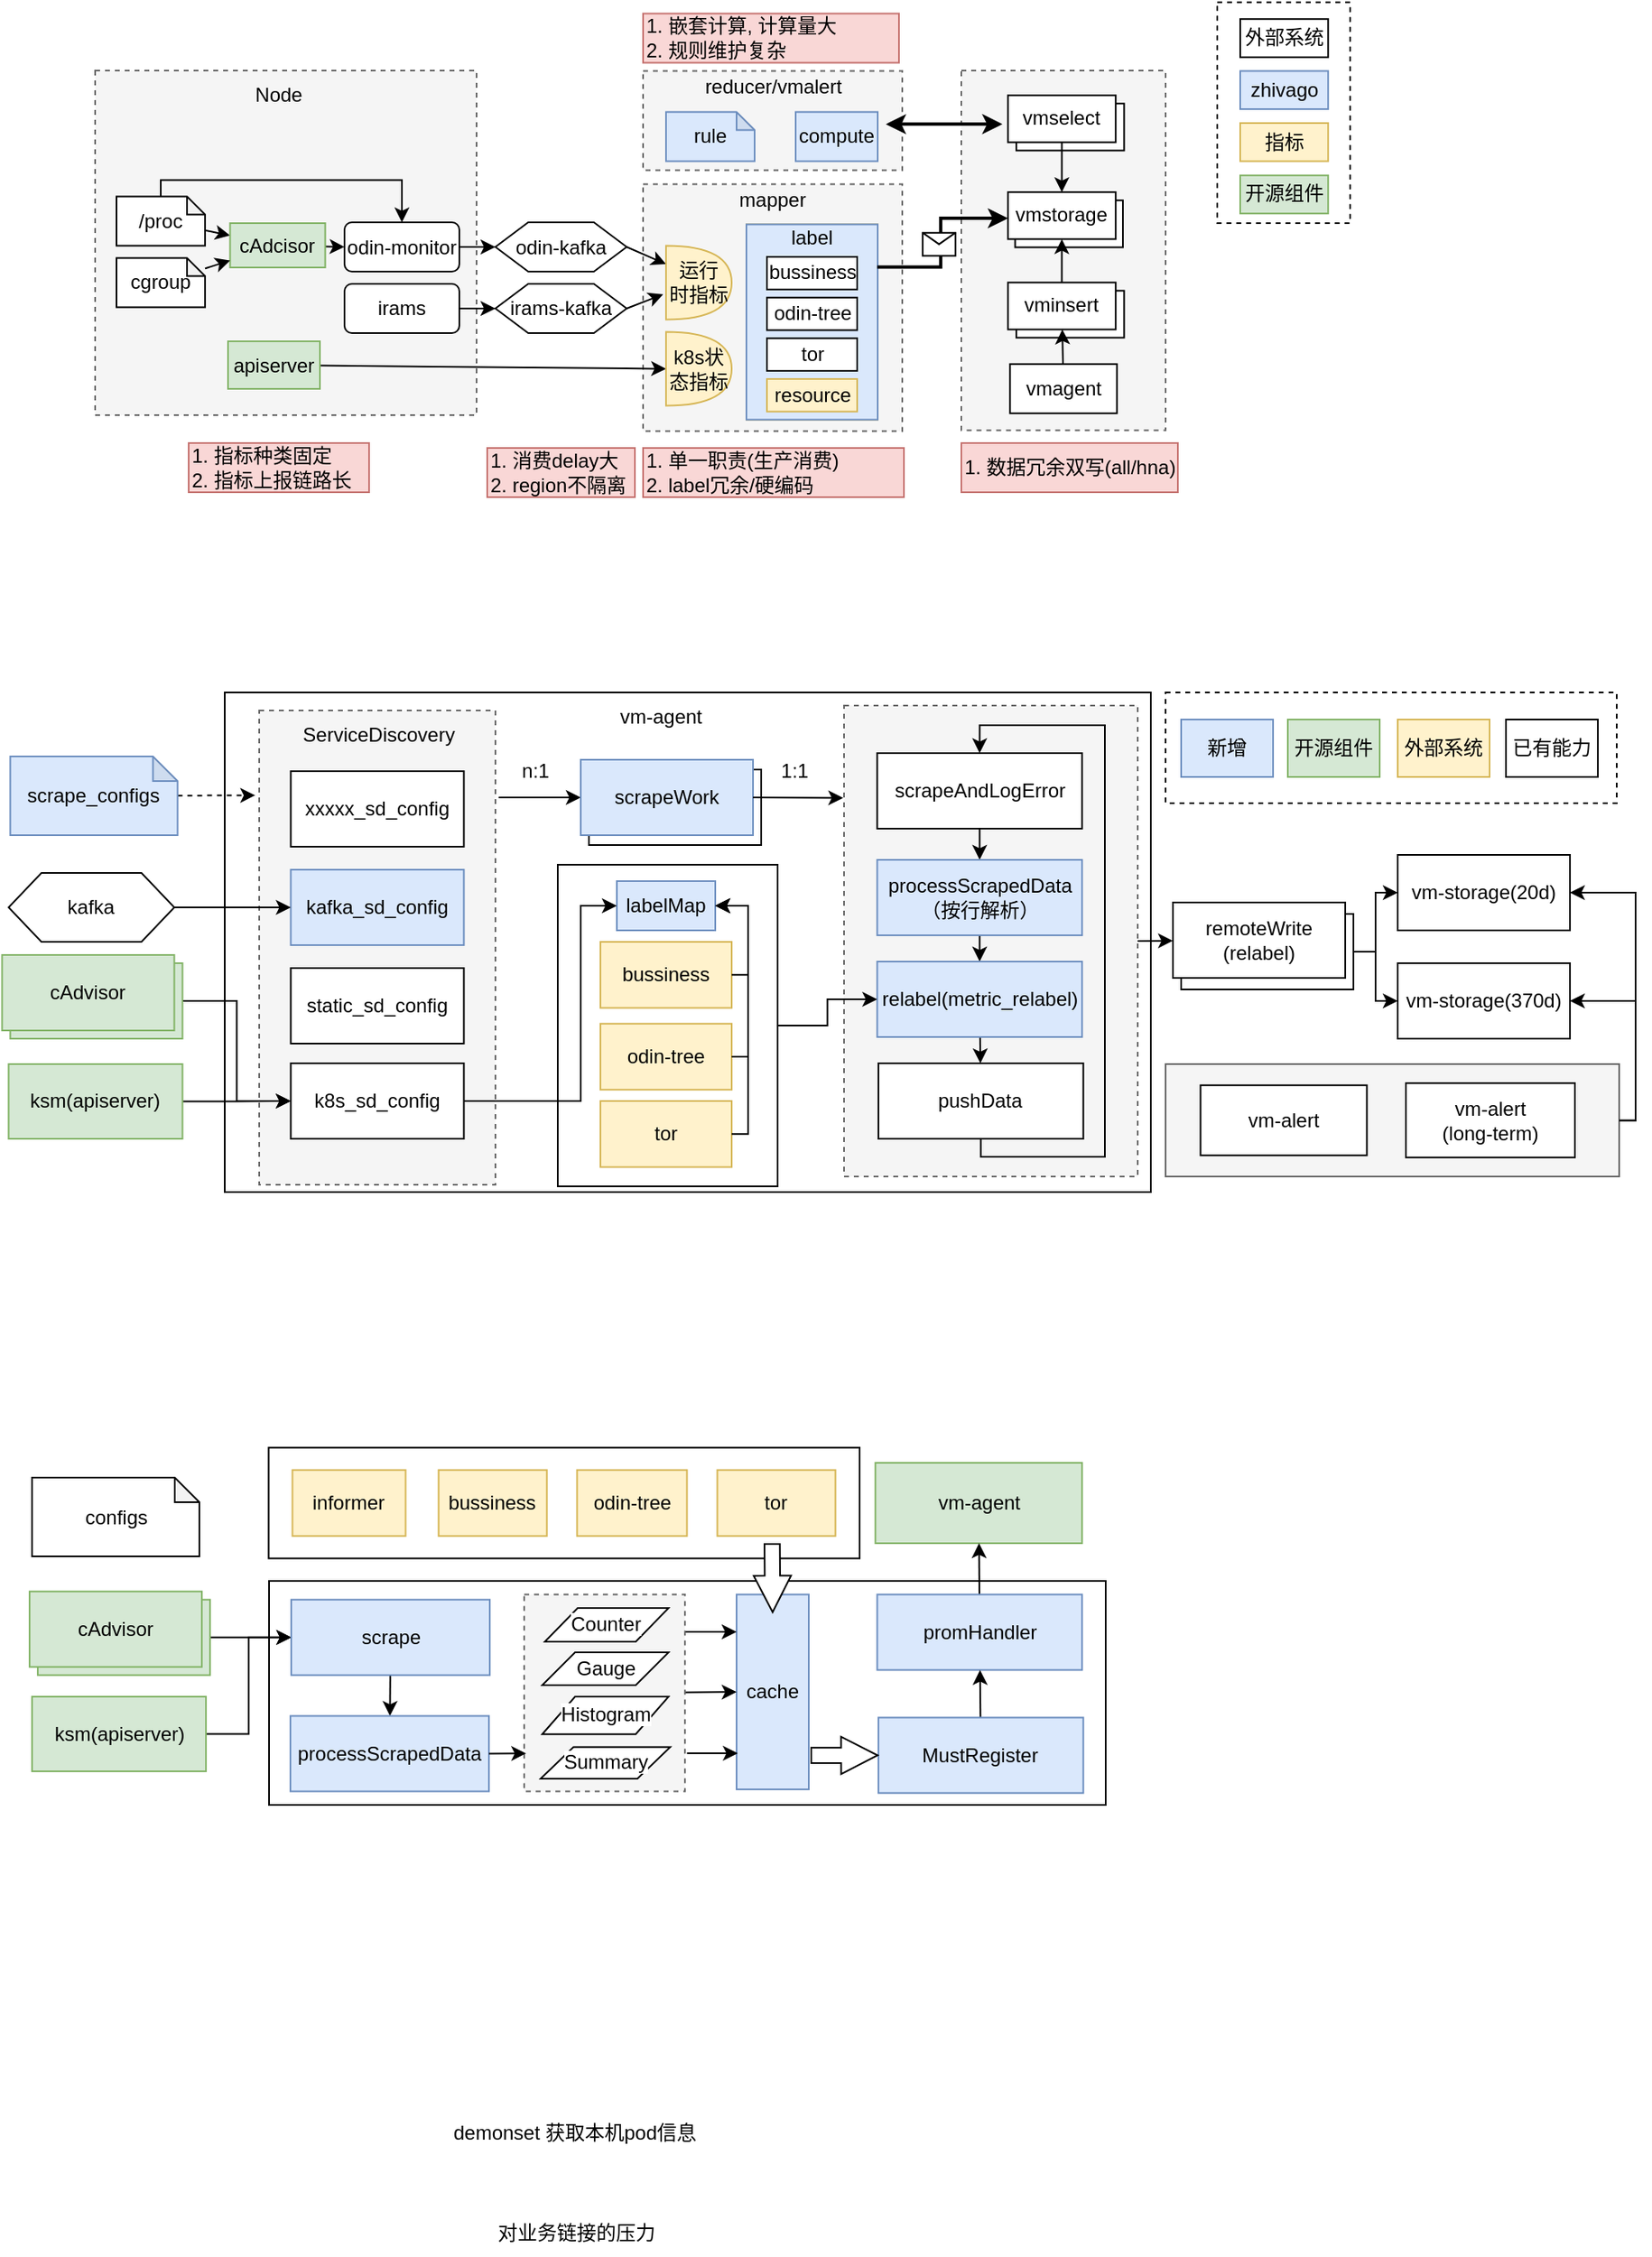 <mxfile version="22.1.15" type="github">
  <diagram name="第 1 页" id="jjV6L2uMsxcf110h-NHD">
    <mxGraphModel dx="1766" dy="644" grid="0" gridSize="10" guides="1" tooltips="1" connect="1" arrows="1" fold="1" page="0" pageScale="1" pageWidth="827" pageHeight="1169" math="0" shadow="0">
      <root>
        <mxCell id="0" />
        <mxCell id="1" parent="0" />
        <mxCell id="UdegoCsH7mk-J5_5EE4P-57" value="" style="rounded=0;whiteSpace=wrap;html=1;" vertex="1" parent="1">
          <mxGeometry x="140" y="1100.5" width="510" height="136.5" as="geometry" />
        </mxCell>
        <mxCell id="UdegoCsH7mk-J5_5EE4P-48" value="" style="rounded=0;whiteSpace=wrap;html=1;" vertex="1" parent="1">
          <mxGeometry x="139.75" y="1019.25" width="360.25" height="67.5" as="geometry" />
        </mxCell>
        <mxCell id="UdegoCsH7mk-J5_5EE4P-1" value="" style="rounded=0;whiteSpace=wrap;html=1;" vertex="1" parent="1">
          <mxGeometry x="113" y="559" width="564.5" height="304.5" as="geometry" />
        </mxCell>
        <mxCell id="OwkdVornk61Pdd3UHWY2-95" value="" style="rounded=0;whiteSpace=wrap;html=1;fillColor=#f5f5f5;fontColor=#333333;strokeColor=#666666;" parent="1" vertex="1">
          <mxGeometry x="686.5" y="785.5" width="276.5" height="68.5" as="geometry" />
        </mxCell>
        <mxCell id="OwkdVornk61Pdd3UHWY2-90" value="" style="rounded=0;whiteSpace=wrap;html=1;dashed=1;" parent="1" vertex="1">
          <mxGeometry x="686.5" y="559" width="275" height="67.5" as="geometry" />
        </mxCell>
        <mxCell id="OwkdVornk61Pdd3UHWY2-71" value="" style="rounded=0;whiteSpace=wrap;html=1;" parent="1" vertex="1">
          <mxGeometry x="316" y="664" width="134" height="196" as="geometry" />
        </mxCell>
        <mxCell id="OwkdVornk61Pdd3UHWY2-57" value="" style="rounded=0;orthogonalLoop=1;jettySize=auto;html=1;" parent="1" target="OwkdVornk61Pdd3UHWY2-19" edge="1">
          <mxGeometry relative="1" as="geometry">
            <mxPoint x="280" y="623" as="sourcePoint" />
          </mxGeometry>
        </mxCell>
        <mxCell id="OwkdVornk61Pdd3UHWY2-51" value="" style="rounded=0;whiteSpace=wrap;html=1;fillColor=#f5f5f5;fontColor=#333333;strokeColor=#666666;dashed=1;" parent="1" vertex="1">
          <mxGeometry x="134" y="570" width="144" height="289" as="geometry" />
        </mxCell>
        <mxCell id="OwkdVornk61Pdd3UHWY2-32" value="" style="rounded=0;whiteSpace=wrap;html=1;fillColor=#f5f5f5;fontColor=#333333;strokeColor=#666666;dashed=1;" parent="1" vertex="1">
          <mxGeometry x="490.5" y="567" width="179" height="287" as="geometry" />
        </mxCell>
        <mxCell id="OwkdVornk61Pdd3UHWY2-3" value="" style="rounded=0;whiteSpace=wrap;html=1;dashed=1;" parent="1" vertex="1">
          <mxGeometry x="718" y="138.37" width="81" height="134.63" as="geometry" />
        </mxCell>
        <mxCell id="vkkQOnORTPZ0EyA8R30g-135" value="" style="rounded=0;whiteSpace=wrap;html=1;fillColor=#f5f5f5;fontColor=#333333;strokeColor=#666666;dashed=1;" parent="1" vertex="1">
          <mxGeometry x="562" y="180" width="124.5" height="219.25" as="geometry" />
        </mxCell>
        <mxCell id="vkkQOnORTPZ0EyA8R30g-40" value="" style="rounded=0;whiteSpace=wrap;html=1;fillColor=#f5f5f5;fontColor=#333333;strokeColor=#666666;dashed=1;" parent="1" vertex="1">
          <mxGeometry x="368" y="249.25" width="158" height="150.5" as="geometry" />
        </mxCell>
        <mxCell id="vkkQOnORTPZ0EyA8R30g-6" value="" style="rounded=0;whiteSpace=wrap;html=1;fillColor=#f5f5f5;fontColor=#333333;strokeColor=#666666;dashed=1;" parent="1" vertex="1">
          <mxGeometry x="34" y="180" width="232.5" height="210" as="geometry" />
        </mxCell>
        <mxCell id="vkkQOnORTPZ0EyA8R30g-26" value="" style="rounded=0;orthogonalLoop=1;jettySize=auto;html=1;" parent="1" source="vkkQOnORTPZ0EyA8R30g-10" target="vkkQOnORTPZ0EyA8R30g-18" edge="1">
          <mxGeometry relative="1" as="geometry" />
        </mxCell>
        <mxCell id="vkkQOnORTPZ0EyA8R30g-10" value="/proc" style="shape=note;whiteSpace=wrap;html=1;backgroundOutline=1;darkOpacity=0.05;size=11;" parent="1" vertex="1">
          <mxGeometry x="47" y="256.75" width="54" height="30" as="geometry" />
        </mxCell>
        <mxCell id="vkkQOnORTPZ0EyA8R30g-11" value="mapper" style="text;html=1;strokeColor=none;fillColor=none;align=center;verticalAlign=middle;whiteSpace=wrap;rounded=0;" parent="1" vertex="1">
          <mxGeometry x="417" y="243.75" width="60" height="30" as="geometry" />
        </mxCell>
        <mxCell id="vkkQOnORTPZ0EyA8R30g-29" value="" style="rounded=0;orthogonalLoop=1;jettySize=auto;html=1;" parent="1" source="vkkQOnORTPZ0EyA8R30g-12" target="vkkQOnORTPZ0EyA8R30g-27" edge="1">
          <mxGeometry relative="1" as="geometry" />
        </mxCell>
        <mxCell id="vkkQOnORTPZ0EyA8R30g-12" value="odin-monitor" style="rounded=1;whiteSpace=wrap;html=1;" parent="1" vertex="1">
          <mxGeometry x="186" y="272.5" width="70" height="30" as="geometry" />
        </mxCell>
        <mxCell id="vkkQOnORTPZ0EyA8R30g-30" value="" style="rounded=0;orthogonalLoop=1;jettySize=auto;html=1;" parent="1" source="vkkQOnORTPZ0EyA8R30g-13" target="vkkQOnORTPZ0EyA8R30g-28" edge="1">
          <mxGeometry relative="1" as="geometry" />
        </mxCell>
        <mxCell id="vkkQOnORTPZ0EyA8R30g-13" value="irams" style="rounded=1;whiteSpace=wrap;html=1;" parent="1" vertex="1">
          <mxGeometry x="186" y="310" width="70" height="30" as="geometry" />
        </mxCell>
        <mxCell id="vkkQOnORTPZ0EyA8R30g-166" value="" style="rounded=0;orthogonalLoop=1;jettySize=auto;html=1;entryX=0;entryY=0.5;entryDx=0;entryDy=0;" parent="1" source="vkkQOnORTPZ0EyA8R30g-18" target="vkkQOnORTPZ0EyA8R30g-12" edge="1">
          <mxGeometry relative="1" as="geometry" />
        </mxCell>
        <mxCell id="vkkQOnORTPZ0EyA8R30g-18" value="cAdcisor" style="rounded=0;whiteSpace=wrap;html=1;fillColor=#d5e8d4;strokeColor=#82b366;" parent="1" vertex="1">
          <mxGeometry x="116.25" y="273" width="58" height="27" as="geometry" />
        </mxCell>
        <mxCell id="vkkQOnORTPZ0EyA8R30g-25" value="" style="rounded=0;orthogonalLoop=1;jettySize=auto;html=1;" parent="1" source="vkkQOnORTPZ0EyA8R30g-20" target="vkkQOnORTPZ0EyA8R30g-18" edge="1">
          <mxGeometry relative="1" as="geometry" />
        </mxCell>
        <mxCell id="vkkQOnORTPZ0EyA8R30g-20" value="cgroup" style="shape=note;whiteSpace=wrap;html=1;backgroundOutline=1;darkOpacity=0.05;size=11;" parent="1" vertex="1">
          <mxGeometry x="47" y="294.25" width="54" height="30" as="geometry" />
        </mxCell>
        <mxCell id="vkkQOnORTPZ0EyA8R30g-55" value="" style="rounded=0;orthogonalLoop=1;jettySize=auto;html=1;entryX=0;entryY=0.25;entryDx=0;entryDy=0;entryPerimeter=0;exitX=1;exitY=0.5;exitDx=0;exitDy=0;" parent="1" source="vkkQOnORTPZ0EyA8R30g-27" target="vkkQOnORTPZ0EyA8R30g-43" edge="1">
          <mxGeometry relative="1" as="geometry">
            <mxPoint x="342" y="287.5" as="sourcePoint" />
          </mxGeometry>
        </mxCell>
        <mxCell id="vkkQOnORTPZ0EyA8R30g-27" value="odin-kafka" style="shape=hexagon;perimeter=hexagonPerimeter2;whiteSpace=wrap;html=1;fixedSize=1;" parent="1" vertex="1">
          <mxGeometry x="278" y="272.5" width="80" height="30" as="geometry" />
        </mxCell>
        <mxCell id="vkkQOnORTPZ0EyA8R30g-56" value="" style="rounded=0;orthogonalLoop=1;jettySize=auto;html=1;entryX=-0.044;entryY=0.658;entryDx=0;entryDy=0;entryPerimeter=0;exitX=1;exitY=0.5;exitDx=0;exitDy=0;" parent="1" source="vkkQOnORTPZ0EyA8R30g-28" target="vkkQOnORTPZ0EyA8R30g-43" edge="1">
          <mxGeometry relative="1" as="geometry">
            <mxPoint x="342" y="325.0" as="sourcePoint" />
          </mxGeometry>
        </mxCell>
        <mxCell id="vkkQOnORTPZ0EyA8R30g-28" value="irams-kafka" style="shape=hexagon;perimeter=hexagonPerimeter2;whiteSpace=wrap;html=1;fixedSize=1;" parent="1" vertex="1">
          <mxGeometry x="278" y="310" width="80" height="30" as="geometry" />
        </mxCell>
        <mxCell id="vkkQOnORTPZ0EyA8R30g-34" value="&lt;div style=&quot;&quot;&gt;&lt;span style=&quot;background-color: initial;&quot;&gt;1. 消费delay大&lt;/span&gt;&lt;/div&gt;&lt;div style=&quot;&quot;&gt;&lt;span style=&quot;background-color: initial;&quot;&gt;2. region不隔离&lt;/span&gt;&lt;/div&gt;" style="text;html=1;strokeColor=#b85450;fillColor=#f8cecc;align=left;verticalAlign=middle;whiteSpace=wrap;rounded=0;opacity=80;" parent="1" vertex="1">
          <mxGeometry x="273" y="410" width="90" height="30" as="geometry" />
        </mxCell>
        <mxCell id="vkkQOnORTPZ0EyA8R30g-41" value="1. 单一职责(生产消费)&lt;br&gt;2. label冗余/硬编码" style="text;html=1;strokeColor=#b85450;fillColor=#f8cecc;align=left;verticalAlign=middle;whiteSpace=wrap;rounded=0;opacity=80;" parent="1" vertex="1">
          <mxGeometry x="368" y="410" width="159" height="30" as="geometry" />
        </mxCell>
        <mxCell id="vkkQOnORTPZ0EyA8R30g-46" value="" style="rounded=0;orthogonalLoop=1;jettySize=auto;html=1;entryX=0;entryY=0.5;entryDx=0;entryDy=0;entryPerimeter=0;" parent="1" source="vkkQOnORTPZ0EyA8R30g-42" target="vkkQOnORTPZ0EyA8R30g-44" edge="1">
          <mxGeometry relative="1" as="geometry" />
        </mxCell>
        <mxCell id="vkkQOnORTPZ0EyA8R30g-42" value="apiserver" style="rounded=0;whiteSpace=wrap;html=1;fillColor=#d5e8d4;strokeColor=#82b366;" parent="1" vertex="1">
          <mxGeometry x="115" y="345" width="56" height="29" as="geometry" />
        </mxCell>
        <mxCell id="vkkQOnORTPZ0EyA8R30g-43" value="运行&lt;br&gt;时指标" style="shape=or;whiteSpace=wrap;html=1;fillColor=#fff2cc;strokeColor=#d6b656;" parent="1" vertex="1">
          <mxGeometry x="382" y="286.75" width="40" height="45" as="geometry" />
        </mxCell>
        <mxCell id="vkkQOnORTPZ0EyA8R30g-44" value="k8s状态指标" style="shape=or;whiteSpace=wrap;html=1;fillColor=#fff2cc;strokeColor=#d6b656;" parent="1" vertex="1">
          <mxGeometry x="382" y="339.25" width="40" height="45" as="geometry" />
        </mxCell>
        <mxCell id="vkkQOnORTPZ0EyA8R30g-57" value="" style="group;fillColor=#fff2cc;strokeColor=#d6b656;" parent="1" vertex="1" connectable="0">
          <mxGeometry x="431" y="273.75" width="80" height="119" as="geometry" />
        </mxCell>
        <mxCell id="vkkQOnORTPZ0EyA8R30g-39" value="" style="rounded=0;whiteSpace=wrap;html=1;container=0;fillColor=#dae8fc;strokeColor=#6c8ebf;" parent="vkkQOnORTPZ0EyA8R30g-57" vertex="1">
          <mxGeometry width="80" height="119" as="geometry" />
        </mxCell>
        <mxCell id="vkkQOnORTPZ0EyA8R30g-47" value="tor" style="rounded=0;whiteSpace=wrap;html=1;container=0;" parent="vkkQOnORTPZ0EyA8R30g-57" vertex="1">
          <mxGeometry x="12.5" y="69.423" width="55" height="19.846" as="geometry" />
        </mxCell>
        <mxCell id="vkkQOnORTPZ0EyA8R30g-48" value="odin-tree" style="rounded=0;whiteSpace=wrap;html=1;container=0;" parent="vkkQOnORTPZ0EyA8R30g-57" vertex="1">
          <mxGeometry x="12.5" y="44.615" width="55" height="19.846" as="geometry" />
        </mxCell>
        <mxCell id="vkkQOnORTPZ0EyA8R30g-50" value="resource" style="rounded=0;whiteSpace=wrap;html=1;container=0;fillColor=#fff2cc;strokeColor=#d6b656;" parent="vkkQOnORTPZ0EyA8R30g-57" vertex="1">
          <mxGeometry x="12.5" y="94.231" width="55" height="19.846" as="geometry" />
        </mxCell>
        <mxCell id="vkkQOnORTPZ0EyA8R30g-51" value="bussiness" style="rounded=0;whiteSpace=wrap;html=1;container=0;" parent="vkkQOnORTPZ0EyA8R30g-57" vertex="1">
          <mxGeometry x="12.5" y="19.808" width="55" height="19.846" as="geometry" />
        </mxCell>
        <mxCell id="vkkQOnORTPZ0EyA8R30g-52" value="label" style="text;html=1;strokeColor=none;fillColor=none;align=center;verticalAlign=middle;whiteSpace=wrap;rounded=0;container=0;" parent="vkkQOnORTPZ0EyA8R30g-57" vertex="1">
          <mxGeometry x="9.5" y="0.954" width="60" height="14.885" as="geometry" />
        </mxCell>
        <mxCell id="vkkQOnORTPZ0EyA8R30g-58" value="" style="rounded=0;whiteSpace=wrap;html=1;fillColor=#f5f5f5;fontColor=#333333;strokeColor=#666666;dashed=1;" parent="1" vertex="1">
          <mxGeometry x="368" y="180.25" width="158" height="60.5" as="geometry" />
        </mxCell>
        <mxCell id="vkkQOnORTPZ0EyA8R30g-59" value="reducer/vmalert" style="text;html=1;strokeColor=none;fillColor=none;align=center;verticalAlign=middle;whiteSpace=wrap;rounded=0;" parent="1" vertex="1">
          <mxGeometry x="401.5" y="175.25" width="91" height="30" as="geometry" />
        </mxCell>
        <mxCell id="vkkQOnORTPZ0EyA8R30g-68" value="compute" style="rounded=0;whiteSpace=wrap;html=1;fillColor=#dae8fc;strokeColor=#6c8ebf;" parent="1" vertex="1">
          <mxGeometry x="461" y="205.25" width="50" height="30" as="geometry" />
        </mxCell>
        <mxCell id="vkkQOnORTPZ0EyA8R30g-71" value="1. 嵌套计算, 计算量大&lt;br&gt;2. 规则维护复杂" style="text;html=1;strokeColor=#b85450;fillColor=#f8cecc;align=left;verticalAlign=middle;whiteSpace=wrap;rounded=0;opacity=80;" parent="1" vertex="1">
          <mxGeometry x="368" y="145.25" width="156" height="30" as="geometry" />
        </mxCell>
        <mxCell id="vkkQOnORTPZ0EyA8R30g-76" value="&lt;div style=&quot;&quot;&gt;1. 指标种类固定&lt;/div&gt;&lt;div style=&quot;&quot;&gt;2. 指标上报链路长&lt;/div&gt;" style="text;html=1;strokeColor=#b85450;fillColor=#f8cecc;align=left;verticalAlign=middle;whiteSpace=wrap;rounded=0;opacity=80;" parent="1" vertex="1">
          <mxGeometry x="91" y="407" width="110" height="30" as="geometry" />
        </mxCell>
        <mxCell id="vkkQOnORTPZ0EyA8R30g-77" value="1. 数据冗余双写(all/hna)" style="text;html=1;strokeColor=#b85450;fillColor=#f8cecc;align=left;verticalAlign=middle;whiteSpace=wrap;rounded=0;opacity=80;" parent="1" vertex="1">
          <mxGeometry x="562" y="407" width="132" height="30" as="geometry" />
        </mxCell>
        <mxCell id="vkkQOnORTPZ0EyA8R30g-85" value="" style="group" parent="1" vertex="1" connectable="0">
          <mxGeometry x="590.41" y="267.12" width="73" height="35.75" as="geometry" />
        </mxCell>
        <mxCell id="vkkQOnORTPZ0EyA8R30g-84" value="vminsert" style="rounded=0;whiteSpace=wrap;html=1;" parent="vkkQOnORTPZ0EyA8R30g-85" vertex="1">
          <mxGeometry x="4.38" y="-7.995" width="65.7" height="28.6" as="geometry" />
        </mxCell>
        <mxCell id="vkkQOnORTPZ0EyA8R30g-80" value="vmstorage" style="rounded=0;whiteSpace=wrap;html=1;" parent="vkkQOnORTPZ0EyA8R30g-85" vertex="1">
          <mxGeometry y="-13" width="65.7" height="28.6" as="geometry" />
        </mxCell>
        <mxCell id="vkkQOnORTPZ0EyA8R30g-94" value="" style="group" parent="1" vertex="1" connectable="0">
          <mxGeometry x="590.41" y="195.12" width="73" height="35.75" as="geometry" />
        </mxCell>
        <mxCell id="vkkQOnORTPZ0EyA8R30g-95" value="vminsert" style="rounded=0;whiteSpace=wrap;html=1;" parent="vkkQOnORTPZ0EyA8R30g-94" vertex="1">
          <mxGeometry x="5.11" y="5.005" width="65.7" height="28.6" as="geometry" />
        </mxCell>
        <mxCell id="vkkQOnORTPZ0EyA8R30g-96" value="vmselect" style="rounded=0;whiteSpace=wrap;html=1;" parent="vkkQOnORTPZ0EyA8R30g-94" vertex="1">
          <mxGeometry width="65.7" height="28.6" as="geometry" />
        </mxCell>
        <mxCell id="vkkQOnORTPZ0EyA8R30g-97" value="" style="rounded=0;orthogonalLoop=1;jettySize=auto;html=1;entryX=0.5;entryY=0;entryDx=0;entryDy=0;" parent="1" source="vkkQOnORTPZ0EyA8R30g-96" target="vkkQOnORTPZ0EyA8R30g-80" edge="1">
          <mxGeometry relative="1" as="geometry" />
        </mxCell>
        <mxCell id="vkkQOnORTPZ0EyA8R30g-115" value="" style="edgeStyle=orthogonalEdgeStyle;rounded=0;orthogonalLoop=1;jettySize=auto;html=1;entryX=0.5;entryY=1;entryDx=0;entryDy=0;" parent="1" source="vkkQOnORTPZ0EyA8R30g-88" target="vkkQOnORTPZ0EyA8R30g-80" edge="1">
          <mxGeometry relative="1" as="geometry" />
        </mxCell>
        <mxCell id="vkkQOnORTPZ0EyA8R30g-116" value="vmagent" style="rounded=0;whiteSpace=wrap;html=1;" parent="1" vertex="1">
          <mxGeometry x="591.68" y="358.87" width="65.15" height="30" as="geometry" />
        </mxCell>
        <mxCell id="vkkQOnORTPZ0EyA8R30g-156" value="" style="endArrow=classic;html=1;rounded=0;edgeStyle=elbowEdgeStyle;strokeWidth=2;exitX=0.997;exitY=0.218;exitDx=0;exitDy=0;exitPerimeter=0;" parent="1" source="vkkQOnORTPZ0EyA8R30g-39" edge="1">
          <mxGeometry relative="1" as="geometry">
            <mxPoint x="510.92" y="287.725" as="sourcePoint" />
            <mxPoint x="590.41" y="270.05" as="targetPoint" />
            <Array as="points">
              <mxPoint x="549.41" y="276.05" />
            </Array>
          </mxGeometry>
        </mxCell>
        <mxCell id="vkkQOnORTPZ0EyA8R30g-157" value="" style="shape=message;html=1;outlineConnect=0;" parent="vkkQOnORTPZ0EyA8R30g-156" vertex="1">
          <mxGeometry width="20" height="14" relative="1" as="geometry">
            <mxPoint x="-11" y="-5" as="offset" />
          </mxGeometry>
        </mxCell>
        <mxCell id="vkkQOnORTPZ0EyA8R30g-167" value="" style="endArrow=classic;html=1;rounded=0;exitX=0.5;exitY=0;exitDx=0;exitDy=0;exitPerimeter=0;entryX=0.5;entryY=0;entryDx=0;entryDy=0;edgeStyle=orthogonalEdgeStyle;" parent="1" source="vkkQOnORTPZ0EyA8R30g-10" target="vkkQOnORTPZ0EyA8R30g-12" edge="1">
          <mxGeometry width="50" height="50" relative="1" as="geometry">
            <mxPoint x="126" y="180" as="sourcePoint" />
            <mxPoint x="176" y="130" as="targetPoint" />
          </mxGeometry>
        </mxCell>
        <mxCell id="vkkQOnORTPZ0EyA8R30g-87" value="vminsert" style="rounded=0;whiteSpace=wrap;html=1;" parent="1" vertex="1">
          <mxGeometry x="595.52" y="314.185" width="65.7" height="28.6" as="geometry" />
        </mxCell>
        <mxCell id="vkkQOnORTPZ0EyA8R30g-88" value="vminsert" style="rounded=0;whiteSpace=wrap;html=1;" parent="1" vertex="1">
          <mxGeometry x="590.41" y="309.18" width="65.7" height="28.6" as="geometry" />
        </mxCell>
        <mxCell id="vkkQOnORTPZ0EyA8R30g-117" value="" style="rounded=0;orthogonalLoop=1;jettySize=auto;html=1;" parent="1" source="vkkQOnORTPZ0EyA8R30g-116" target="vkkQOnORTPZ0EyA8R30g-88" edge="1">
          <mxGeometry relative="1" as="geometry" />
        </mxCell>
        <mxCell id="vkkQOnORTPZ0EyA8R30g-171" value="Node" style="text;html=1;strokeColor=none;fillColor=none;align=center;verticalAlign=middle;whiteSpace=wrap;rounded=0;" parent="1" vertex="1">
          <mxGeometry x="116.25" y="180" width="60" height="30" as="geometry" />
        </mxCell>
        <mxCell id="vkkQOnORTPZ0EyA8R30g-175" value="rule" style="shape=note;whiteSpace=wrap;html=1;backgroundOutline=1;darkOpacity=0.05;size=11;fillColor=#dae8fc;strokeColor=#6c8ebf;" parent="1" vertex="1">
          <mxGeometry x="382" y="205.25" width="54" height="30" as="geometry" />
        </mxCell>
        <mxCell id="vkkQOnORTPZ0EyA8R30g-176" value="" style="endArrow=classic;startArrow=classic;html=1;rounded=0;strokeWidth=2;entryX=0.201;entryY=0.149;entryDx=0;entryDy=0;entryPerimeter=0;" parent="1" target="vkkQOnORTPZ0EyA8R30g-135" edge="1">
          <mxGeometry width="50" height="50" relative="1" as="geometry">
            <mxPoint x="516" y="212.69" as="sourcePoint" />
            <mxPoint x="554" y="213" as="targetPoint" />
          </mxGeometry>
        </mxCell>
        <mxCell id="vkkQOnORTPZ0EyA8R30g-178" value="外部系统" style="rounded=0;whiteSpace=wrap;html=1;" parent="1" vertex="1">
          <mxGeometry x="732" y="148.62" width="53.59" height="23.25" as="geometry" />
        </mxCell>
        <mxCell id="OwkdVornk61Pdd3UHWY2-1" value="zhivago" style="rounded=0;whiteSpace=wrap;html=1;fillColor=#dae8fc;strokeColor=#6c8ebf;" parent="1" vertex="1">
          <mxGeometry x="732" y="180.25" width="53.59" height="23.25" as="geometry" />
        </mxCell>
        <mxCell id="OwkdVornk61Pdd3UHWY2-2" value="指标" style="rounded=0;whiteSpace=wrap;html=1;fillColor=#fff2cc;strokeColor=#d6b656;" parent="1" vertex="1">
          <mxGeometry x="732" y="212" width="53.59" height="23.25" as="geometry" />
        </mxCell>
        <mxCell id="OwkdVornk61Pdd3UHWY2-39" value="" style="edgeStyle=orthogonalEdgeStyle;rounded=0;orthogonalLoop=1;jettySize=auto;html=1;entryX=0;entryY=0.5;entryDx=0;entryDy=0;" parent="1" source="OwkdVornk61Pdd3UHWY2-7" target="OwkdVornk61Pdd3UHWY2-9" edge="1">
          <mxGeometry relative="1" as="geometry" />
        </mxCell>
        <mxCell id="OwkdVornk61Pdd3UHWY2-7" value="ksm(apiserver)" style="rounded=0;whiteSpace=wrap;html=1;fillColor=#d5e8d4;strokeColor=#82b366;" parent="1" vertex="1">
          <mxGeometry x="-18.75" y="785.5" width="106" height="45.5" as="geometry" />
        </mxCell>
        <mxCell id="OwkdVornk61Pdd3UHWY2-9" value="k8s_sd_config" style="rounded=0;whiteSpace=wrap;html=1;" parent="1" vertex="1">
          <mxGeometry x="153.25" y="785" width="105.5" height="46" as="geometry" />
        </mxCell>
        <mxCell id="OwkdVornk61Pdd3UHWY2-10" value="kafka_sd_config" style="rounded=0;whiteSpace=wrap;html=1;fillColor=#dae8fc;strokeColor=#6c8ebf;" parent="1" vertex="1">
          <mxGeometry x="153.25" y="667" width="105.5" height="46" as="geometry" />
        </mxCell>
        <mxCell id="OwkdVornk61Pdd3UHWY2-24" value="" style="rounded=0;orthogonalLoop=1;jettySize=auto;html=1;" parent="1" source="OwkdVornk61Pdd3UHWY2-11" target="OwkdVornk61Pdd3UHWY2-20" edge="1">
          <mxGeometry relative="1" as="geometry">
            <mxPoint x="573.5" y="669" as="targetPoint" />
          </mxGeometry>
        </mxCell>
        <mxCell id="OwkdVornk61Pdd3UHWY2-11" value="scrapeAndLogError" style="rounded=0;whiteSpace=wrap;html=1;" parent="1" vertex="1">
          <mxGeometry x="510.72" y="596" width="124.89" height="46" as="geometry" />
        </mxCell>
        <mxCell id="OwkdVornk61Pdd3UHWY2-13" value="vm-storage(20d)" style="rounded=0;whiteSpace=wrap;html=1;" parent="1" vertex="1">
          <mxGeometry x="828" y="658" width="105" height="46" as="geometry" />
        </mxCell>
        <mxCell id="OwkdVornk61Pdd3UHWY2-16" value="vm-storage(370d)" style="rounded=0;whiteSpace=wrap;html=1;" parent="1" vertex="1">
          <mxGeometry x="828" y="724" width="105" height="46" as="geometry" />
        </mxCell>
        <mxCell id="OwkdVornk61Pdd3UHWY2-17" value="开源组件" style="rounded=0;whiteSpace=wrap;html=1;fillColor=#d5e8d4;strokeColor=#82b366;" parent="1" vertex="1">
          <mxGeometry x="732" y="243.87" width="53.59" height="23.25" as="geometry" />
        </mxCell>
        <mxCell id="OwkdVornk61Pdd3UHWY2-26" value="" style="rounded=0;orthogonalLoop=1;jettySize=auto;html=1;entryX=0.5;entryY=0;entryDx=0;entryDy=0;" parent="1" source="OwkdVornk61Pdd3UHWY2-20" target="OwkdVornk61Pdd3UHWY2-21" edge="1">
          <mxGeometry relative="1" as="geometry" />
        </mxCell>
        <mxCell id="OwkdVornk61Pdd3UHWY2-20" value="processScrapedData（按行解析）" style="rounded=0;whiteSpace=wrap;html=1;fillColor=#dae8fc;strokeColor=#6c8ebf;" parent="1" vertex="1">
          <mxGeometry x="510.72" y="661" width="124.89" height="46" as="geometry" />
        </mxCell>
        <mxCell id="OwkdVornk61Pdd3UHWY2-27" value="" style="rounded=0;orthogonalLoop=1;jettySize=auto;html=1;" parent="1" source="OwkdVornk61Pdd3UHWY2-21" target="OwkdVornk61Pdd3UHWY2-23" edge="1">
          <mxGeometry relative="1" as="geometry" />
        </mxCell>
        <mxCell id="OwkdVornk61Pdd3UHWY2-21" value="relabel(metric_relabel)" style="rounded=0;whiteSpace=wrap;html=1;fillColor=#dae8fc;strokeColor=#6c8ebf;" parent="1" vertex="1">
          <mxGeometry x="510.72" y="723" width="124.89" height="46" as="geometry" />
        </mxCell>
        <mxCell id="OwkdVornk61Pdd3UHWY2-29" value="" style="edgeStyle=orthogonalEdgeStyle;rounded=0;orthogonalLoop=1;jettySize=auto;html=1;entryX=0.5;entryY=0;entryDx=0;entryDy=0;" parent="1" source="OwkdVornk61Pdd3UHWY2-23" target="OwkdVornk61Pdd3UHWY2-11" edge="1">
          <mxGeometry relative="1" as="geometry">
            <mxPoint x="573.917" y="919" as="targetPoint" />
            <Array as="points">
              <mxPoint x="573.5" y="842" />
              <mxPoint x="649.5" y="842" />
              <mxPoint x="649.5" y="579" />
              <mxPoint x="573.5" y="579" />
            </Array>
          </mxGeometry>
        </mxCell>
        <mxCell id="OwkdVornk61Pdd3UHWY2-23" value="pushData" style="rounded=0;whiteSpace=wrap;html=1;" parent="1" vertex="1">
          <mxGeometry x="511.44" y="785" width="124.89" height="46" as="geometry" />
        </mxCell>
        <mxCell id="OwkdVornk61Pdd3UHWY2-25" style="rounded=0;orthogonalLoop=1;jettySize=auto;html=1;entryX=0.5;entryY=0;entryDx=0;entryDy=0;" parent="1" source="OwkdVornk61Pdd3UHWY2-20" target="OwkdVornk61Pdd3UHWY2-20" edge="1">
          <mxGeometry relative="1" as="geometry" />
        </mxCell>
        <mxCell id="OwkdVornk61Pdd3UHWY2-31" value="" style="group" parent="1" vertex="1" connectable="0">
          <mxGeometry x="691" y="687" width="110" height="53" as="geometry" />
        </mxCell>
        <mxCell id="OwkdVornk61Pdd3UHWY2-12" value="remoteWrite" style="rounded=0;whiteSpace=wrap;html=1;" parent="OwkdVornk61Pdd3UHWY2-31" vertex="1">
          <mxGeometry x="5" y="7" width="105" height="46" as="geometry" />
        </mxCell>
        <mxCell id="OwkdVornk61Pdd3UHWY2-30" value="remoteWrite&lt;br&gt;(relabel)" style="rounded=0;whiteSpace=wrap;html=1;" parent="OwkdVornk61Pdd3UHWY2-31" vertex="1">
          <mxGeometry width="105" height="46" as="geometry" />
        </mxCell>
        <mxCell id="OwkdVornk61Pdd3UHWY2-33" value="" style="group" parent="1" vertex="1" connectable="0">
          <mxGeometry x="330" y="600" width="110" height="52" as="geometry" />
        </mxCell>
        <mxCell id="OwkdVornk61Pdd3UHWY2-8" value="scrapeWork" style="rounded=0;whiteSpace=wrap;html=1;" parent="OwkdVornk61Pdd3UHWY2-33" vertex="1">
          <mxGeometry x="5" y="6" width="105" height="46" as="geometry" />
        </mxCell>
        <mxCell id="OwkdVornk61Pdd3UHWY2-19" value="scrapeWork" style="rounded=0;whiteSpace=wrap;html=1;fillColor=#dae8fc;strokeColor=#6c8ebf;" parent="OwkdVornk61Pdd3UHWY2-33" vertex="1">
          <mxGeometry width="105" height="46" as="geometry" />
        </mxCell>
        <mxCell id="OwkdVornk61Pdd3UHWY2-56" value="" style="rounded=0;orthogonalLoop=1;jettySize=auto;html=1;entryX=-0.017;entryY=0.179;entryDx=0;entryDy=0;entryPerimeter=0;dashed=1;" parent="1" source="OwkdVornk61Pdd3UHWY2-34" target="OwkdVornk61Pdd3UHWY2-51" edge="1">
          <mxGeometry relative="1" as="geometry" />
        </mxCell>
        <mxCell id="OwkdVornk61Pdd3UHWY2-34" value="scrape_configs" style="shape=note;whiteSpace=wrap;html=1;backgroundOutline=1;darkOpacity=0.05;size=15;fillColor=#dae8fc;strokeColor=#6c8ebf;" parent="1" vertex="1">
          <mxGeometry x="-17.75" y="598" width="102" height="48" as="geometry" />
        </mxCell>
        <mxCell id="OwkdVornk61Pdd3UHWY2-40" value="" style="edgeStyle=orthogonalEdgeStyle;rounded=0;orthogonalLoop=1;jettySize=auto;html=1;entryX=0;entryY=0.5;entryDx=0;entryDy=0;" parent="1" source="OwkdVornk61Pdd3UHWY2-35" target="OwkdVornk61Pdd3UHWY2-9" edge="1">
          <mxGeometry relative="1" as="geometry">
            <mxPoint x="150.25" y="747" as="targetPoint" />
          </mxGeometry>
        </mxCell>
        <mxCell id="OwkdVornk61Pdd3UHWY2-35" value="cAdvisor" style="rounded=0;whiteSpace=wrap;html=1;fillColor=#d5e8d4;strokeColor=#82b366;" parent="1" vertex="1">
          <mxGeometry x="-17.75" y="724" width="105" height="46" as="geometry" />
        </mxCell>
        <mxCell id="OwkdVornk61Pdd3UHWY2-36" value="" style="rounded=0;orthogonalLoop=1;jettySize=auto;html=1;entryX=-0.003;entryY=0.196;entryDx=0;entryDy=0;entryPerimeter=0;exitX=1;exitY=0.5;exitDx=0;exitDy=0;" parent="1" source="OwkdVornk61Pdd3UHWY2-19" target="OwkdVornk61Pdd3UHWY2-32" edge="1">
          <mxGeometry relative="1" as="geometry" />
        </mxCell>
        <mxCell id="OwkdVornk61Pdd3UHWY2-41" value="static_sd_config" style="rounded=0;whiteSpace=wrap;html=1;" parent="1" vertex="1">
          <mxGeometry x="153.25" y="727" width="105.5" height="46" as="geometry" />
        </mxCell>
        <mxCell id="OwkdVornk61Pdd3UHWY2-44" value="" style="rounded=0;orthogonalLoop=1;jettySize=auto;html=1;entryX=0;entryY=0.5;entryDx=0;entryDy=0;" parent="1" source="OwkdVornk61Pdd3UHWY2-43" target="OwkdVornk61Pdd3UHWY2-10" edge="1">
          <mxGeometry relative="1" as="geometry" />
        </mxCell>
        <mxCell id="OwkdVornk61Pdd3UHWY2-43" value="kafka" style="shape=hexagon;perimeter=hexagonPerimeter2;whiteSpace=wrap;html=1;fixedSize=1;" parent="1" vertex="1">
          <mxGeometry x="-18.75" y="669" width="101" height="42" as="geometry" />
        </mxCell>
        <mxCell id="OwkdVornk61Pdd3UHWY2-53" value="xxxxx_sd_config" style="rounded=0;whiteSpace=wrap;html=1;" parent="1" vertex="1">
          <mxGeometry x="153.25" y="607" width="105.5" height="46" as="geometry" />
        </mxCell>
        <mxCell id="OwkdVornk61Pdd3UHWY2-58" value="ServiceDiscovery" style="text;html=1;strokeColor=none;fillColor=none;align=center;verticalAlign=middle;whiteSpace=wrap;rounded=0;" parent="1" vertex="1">
          <mxGeometry x="146.5" y="570" width="120" height="30" as="geometry" />
        </mxCell>
        <mxCell id="OwkdVornk61Pdd3UHWY2-60" value="bussiness" style="rounded=0;whiteSpace=wrap;html=1;fillColor=#fff2cc;strokeColor=#d6b656;" parent="1" vertex="1">
          <mxGeometry x="342" y="711" width="80" height="40.25" as="geometry" />
        </mxCell>
        <mxCell id="OwkdVornk61Pdd3UHWY2-62" value="odin-tree" style="rounded=0;whiteSpace=wrap;html=1;fillColor=#fff2cc;strokeColor=#d6b656;" parent="1" vertex="1">
          <mxGeometry x="342" y="760.87" width="80" height="40.25" as="geometry" />
        </mxCell>
        <mxCell id="OwkdVornk61Pdd3UHWY2-63" value="tor" style="rounded=0;whiteSpace=wrap;html=1;fillColor=#fff2cc;strokeColor=#d6b656;" parent="1" vertex="1">
          <mxGeometry x="342" y="808" width="80" height="40.25" as="geometry" />
        </mxCell>
        <mxCell id="OwkdVornk61Pdd3UHWY2-65" value="labelMap" style="text;html=1;strokeColor=#6c8ebf;fillColor=#dae8fc;align=center;verticalAlign=middle;whiteSpace=wrap;rounded=0;" parent="1" vertex="1">
          <mxGeometry x="352" y="674" width="60" height="30" as="geometry" />
        </mxCell>
        <mxCell id="OwkdVornk61Pdd3UHWY2-67" value="" style="endArrow=classic;html=1;rounded=0;exitX=1;exitY=0.5;exitDx=0;exitDy=0;entryX=1;entryY=0.5;entryDx=0;entryDy=0;edgeStyle=orthogonalEdgeStyle;" parent="1" source="OwkdVornk61Pdd3UHWY2-60" target="OwkdVornk61Pdd3UHWY2-65" edge="1">
          <mxGeometry width="50" height="50" relative="1" as="geometry">
            <mxPoint x="330" y="540" as="sourcePoint" />
            <mxPoint x="380" y="490" as="targetPoint" />
          </mxGeometry>
        </mxCell>
        <mxCell id="OwkdVornk61Pdd3UHWY2-68" value="" style="endArrow=classic;html=1;rounded=0;entryX=1;entryY=0.5;entryDx=0;entryDy=0;edgeStyle=orthogonalEdgeStyle;exitX=1;exitY=0.5;exitDx=0;exitDy=0;" parent="1" source="OwkdVornk61Pdd3UHWY2-62" target="OwkdVornk61Pdd3UHWY2-65" edge="1">
          <mxGeometry width="50" height="50" relative="1" as="geometry">
            <mxPoint x="460" y="770" as="sourcePoint" />
            <mxPoint x="422" y="699" as="targetPoint" />
          </mxGeometry>
        </mxCell>
        <mxCell id="OwkdVornk61Pdd3UHWY2-69" value="" style="endArrow=classic;html=1;rounded=0;edgeStyle=orthogonalEdgeStyle;exitX=1;exitY=0.5;exitDx=0;exitDy=0;entryX=1;entryY=0.5;entryDx=0;entryDy=0;" parent="1" source="OwkdVornk61Pdd3UHWY2-63" target="OwkdVornk61Pdd3UHWY2-65" edge="1">
          <mxGeometry width="50" height="50" relative="1" as="geometry">
            <mxPoint x="432" y="791" as="sourcePoint" />
            <mxPoint x="410" y="690" as="targetPoint" />
          </mxGeometry>
        </mxCell>
        <mxCell id="OwkdVornk61Pdd3UHWY2-70" value="" style="endArrow=classic;html=1;rounded=0;edgeStyle=orthogonalEdgeStyle;exitX=1;exitY=0.5;exitDx=0;exitDy=0;entryX=0;entryY=0.5;entryDx=0;entryDy=0;" parent="1" source="OwkdVornk61Pdd3UHWY2-9" target="OwkdVornk61Pdd3UHWY2-65" edge="1">
          <mxGeometry width="50" height="50" relative="1" as="geometry">
            <mxPoint x="432" y="838" as="sourcePoint" />
            <mxPoint x="422" y="699" as="targetPoint" />
            <Array as="points">
              <mxPoint x="330" y="808" />
              <mxPoint x="330" y="689" />
            </Array>
          </mxGeometry>
        </mxCell>
        <mxCell id="OwkdVornk61Pdd3UHWY2-74" value="" style="endArrow=classic;html=1;rounded=0;exitX=1;exitY=0.5;exitDx=0;exitDy=0;entryX=0;entryY=0.5;entryDx=0;entryDy=0;edgeStyle=orthogonalEdgeStyle;" parent="1" source="OwkdVornk61Pdd3UHWY2-71" target="OwkdVornk61Pdd3UHWY2-21" edge="1">
          <mxGeometry width="50" height="50" relative="1" as="geometry">
            <mxPoint x="60" y="970" as="sourcePoint" />
            <mxPoint x="110" y="920" as="targetPoint" />
          </mxGeometry>
        </mxCell>
        <mxCell id="OwkdVornk61Pdd3UHWY2-75" value="" style="endArrow=classic;html=1;rounded=0;exitX=1;exitY=0.5;exitDx=0;exitDy=0;" parent="1" source="OwkdVornk61Pdd3UHWY2-32" target="OwkdVornk61Pdd3UHWY2-30" edge="1">
          <mxGeometry width="50" height="50" relative="1" as="geometry">
            <mxPoint x="460" y="550" as="sourcePoint" />
            <mxPoint x="510" y="500" as="targetPoint" />
          </mxGeometry>
        </mxCell>
        <mxCell id="OwkdVornk61Pdd3UHWY2-77" value="" style="endArrow=classic;html=1;rounded=0;edgeStyle=orthogonalEdgeStyle;exitX=1;exitY=0.5;exitDx=0;exitDy=0;entryX=0;entryY=0.5;entryDx=0;entryDy=0;" parent="1" source="OwkdVornk61Pdd3UHWY2-12" target="OwkdVornk61Pdd3UHWY2-16" edge="1">
          <mxGeometry width="50" height="50" relative="1" as="geometry">
            <mxPoint x="427" y="848" as="sourcePoint" />
            <mxPoint x="417" y="709" as="targetPoint" />
          </mxGeometry>
        </mxCell>
        <mxCell id="OwkdVornk61Pdd3UHWY2-79" value="n:1" style="text;html=1;align=center;verticalAlign=middle;resizable=0;points=[];autosize=1;strokeColor=none;fillColor=none;" parent="1" vertex="1">
          <mxGeometry x="282" y="592" width="40" height="30" as="geometry" />
        </mxCell>
        <mxCell id="OwkdVornk61Pdd3UHWY2-80" value="1:1" style="text;html=1;align=center;verticalAlign=middle;resizable=0;points=[];autosize=1;strokeColor=none;fillColor=none;" parent="1" vertex="1">
          <mxGeometry x="440" y="592" width="40" height="30" as="geometry" />
        </mxCell>
        <mxCell id="OwkdVornk61Pdd3UHWY2-81" value="" style="endArrow=classic;html=1;rounded=0;edgeStyle=orthogonalEdgeStyle;exitX=1;exitY=0.5;exitDx=0;exitDy=0;" parent="1" source="OwkdVornk61Pdd3UHWY2-12" target="OwkdVornk61Pdd3UHWY2-13" edge="1">
          <mxGeometry width="50" height="50" relative="1" as="geometry">
            <mxPoint x="824" y="728" as="sourcePoint" />
            <mxPoint x="853" y="772" as="targetPoint" />
          </mxGeometry>
        </mxCell>
        <mxCell id="OwkdVornk61Pdd3UHWY2-82" value="cAdvisor" style="rounded=0;whiteSpace=wrap;html=1;fillColor=#d5e8d4;strokeColor=#82b366;" parent="1" vertex="1">
          <mxGeometry x="-22.75" y="719" width="105" height="46" as="geometry" />
        </mxCell>
        <mxCell id="OwkdVornk61Pdd3UHWY2-86" value="新增" style="rounded=0;whiteSpace=wrap;html=1;fillColor=#dae8fc;strokeColor=#6c8ebf;" parent="1" vertex="1">
          <mxGeometry x="696" y="575.5" width="56" height="35" as="geometry" />
        </mxCell>
        <mxCell id="OwkdVornk61Pdd3UHWY2-87" value="开源组件" style="rounded=0;whiteSpace=wrap;html=1;fillColor=#d5e8d4;strokeColor=#82b366;" parent="1" vertex="1">
          <mxGeometry x="761" y="575.5" width="56" height="35" as="geometry" />
        </mxCell>
        <mxCell id="OwkdVornk61Pdd3UHWY2-88" value="外部系统" style="rounded=0;whiteSpace=wrap;html=1;fillColor=#fff2cc;strokeColor=#d6b656;" parent="1" vertex="1">
          <mxGeometry x="828" y="575.5" width="56" height="35" as="geometry" />
        </mxCell>
        <mxCell id="OwkdVornk61Pdd3UHWY2-89" value="已有能力" style="rounded=0;whiteSpace=wrap;html=1;" parent="1" vertex="1">
          <mxGeometry x="894" y="575.5" width="56" height="35" as="geometry" />
        </mxCell>
        <mxCell id="OwkdVornk61Pdd3UHWY2-91" value="vm-alert" style="rounded=0;whiteSpace=wrap;html=1;" parent="1" vertex="1">
          <mxGeometry x="707.79" y="798.38" width="101.41" height="42.75" as="geometry" />
        </mxCell>
        <mxCell id="OwkdVornk61Pdd3UHWY2-92" value="vm-alert&lt;br&gt;(long-term)" style="rounded=0;whiteSpace=wrap;html=1;" parent="1" vertex="1">
          <mxGeometry x="833" y="797.13" width="103" height="45.25" as="geometry" />
        </mxCell>
        <mxCell id="OwkdVornk61Pdd3UHWY2-96" value="" style="endArrow=classic;html=1;rounded=0;exitX=1;exitY=0.5;exitDx=0;exitDy=0;entryX=1;entryY=0.5;entryDx=0;entryDy=0;edgeStyle=orthogonalEdgeStyle;" parent="1" source="OwkdVornk61Pdd3UHWY2-95" target="OwkdVornk61Pdd3UHWY2-13" edge="1">
          <mxGeometry width="50" height="50" relative="1" as="geometry">
            <mxPoint x="863" y="887" as="sourcePoint" />
            <mxPoint x="499" y="863" as="targetPoint" />
          </mxGeometry>
        </mxCell>
        <mxCell id="OwkdVornk61Pdd3UHWY2-97" value="" style="endArrow=classic;html=1;rounded=0;entryX=1;entryY=0.5;entryDx=0;entryDy=0;edgeStyle=orthogonalEdgeStyle;" parent="1" target="OwkdVornk61Pdd3UHWY2-16" edge="1">
          <mxGeometry width="50" height="50" relative="1" as="geometry">
            <mxPoint x="963" y="820" as="sourcePoint" />
            <mxPoint x="943" y="691" as="targetPoint" />
            <Array as="points">
              <mxPoint x="973" y="820" />
              <mxPoint x="973" y="747" />
            </Array>
          </mxGeometry>
        </mxCell>
        <mxCell id="UdegoCsH7mk-J5_5EE4P-2" value="vm-agent" style="text;html=1;strokeColor=none;fillColor=none;align=center;verticalAlign=middle;whiteSpace=wrap;rounded=0;" vertex="1" parent="1">
          <mxGeometry x="349" y="559" width="60" height="30" as="geometry" />
        </mxCell>
        <mxCell id="UdegoCsH7mk-J5_5EE4P-51" value="" style="edgeStyle=orthogonalEdgeStyle;rounded=0;orthogonalLoop=1;jettySize=auto;html=1;entryX=0;entryY=0.5;entryDx=0;entryDy=0;" edge="1" parent="1" source="UdegoCsH7mk-J5_5EE4P-3" target="UdegoCsH7mk-J5_5EE4P-11">
          <mxGeometry relative="1" as="geometry" />
        </mxCell>
        <mxCell id="UdegoCsH7mk-J5_5EE4P-3" value="ksm(apiserver)" style="rounded=0;whiteSpace=wrap;html=1;fillColor=#d5e8d4;strokeColor=#82b366;" vertex="1" parent="1">
          <mxGeometry x="-4.45" y="1171.0" width="106" height="45.5" as="geometry" />
        </mxCell>
        <mxCell id="UdegoCsH7mk-J5_5EE4P-50" value="" style="rounded=0;orthogonalLoop=1;jettySize=auto;html=1;" edge="1" parent="1" source="UdegoCsH7mk-J5_5EE4P-4" target="UdegoCsH7mk-J5_5EE4P-11">
          <mxGeometry relative="1" as="geometry" />
        </mxCell>
        <mxCell id="UdegoCsH7mk-J5_5EE4P-4" value="cAdvisor" style="rounded=0;whiteSpace=wrap;html=1;fillColor=#d5e8d4;strokeColor=#82b366;" vertex="1" parent="1">
          <mxGeometry x="-0.95" y="1111.88" width="105" height="46" as="geometry" />
        </mxCell>
        <mxCell id="UdegoCsH7mk-J5_5EE4P-5" value="cAdvisor" style="rounded=0;whiteSpace=wrap;html=1;fillColor=#d5e8d4;strokeColor=#82b366;" vertex="1" parent="1">
          <mxGeometry x="-5.95" y="1106.88" width="105" height="46" as="geometry" />
        </mxCell>
        <mxCell id="UdegoCsH7mk-J5_5EE4P-7" value="vm-agent" style="rounded=0;whiteSpace=wrap;html=1;fillColor=#d5e8d4;strokeColor=#82b366;" vertex="1" parent="1">
          <mxGeometry x="509.61" y="1028.5" width="126" height="49" as="geometry" />
        </mxCell>
        <mxCell id="UdegoCsH7mk-J5_5EE4P-8" value="configs" style="shape=note;whiteSpace=wrap;html=1;backgroundOutline=1;darkOpacity=0.05;size=15;fillColor=none;strokeColor=#000000;" vertex="1" parent="1">
          <mxGeometry x="-4.45" y="1037.5" width="102" height="48" as="geometry" />
        </mxCell>
        <mxCell id="UdegoCsH7mk-J5_5EE4P-61" value="" style="rounded=0;orthogonalLoop=1;jettySize=auto;html=1;" edge="1" parent="1" source="UdegoCsH7mk-J5_5EE4P-9" target="UdegoCsH7mk-J5_5EE4P-7">
          <mxGeometry relative="1" as="geometry" />
        </mxCell>
        <mxCell id="UdegoCsH7mk-J5_5EE4P-9" value="promHandler" style="rounded=0;whiteSpace=wrap;html=1;fillColor=#dae8fc;strokeColor=#6c8ebf;" vertex="1" parent="1">
          <mxGeometry x="510.72" y="1108.75" width="124.89" height="46" as="geometry" />
        </mxCell>
        <mxCell id="UdegoCsH7mk-J5_5EE4P-10" value="cache" style="rounded=0;whiteSpace=wrap;html=1;fillColor=#dae8fc;strokeColor=#6c8ebf;" vertex="1" parent="1">
          <mxGeometry x="425" y="1108.75" width="44" height="118.75" as="geometry" />
        </mxCell>
        <mxCell id="UdegoCsH7mk-J5_5EE4P-52" value="" style="rounded=0;orthogonalLoop=1;jettySize=auto;html=1;" edge="1" parent="1" source="UdegoCsH7mk-J5_5EE4P-11" target="UdegoCsH7mk-J5_5EE4P-16">
          <mxGeometry relative="1" as="geometry" />
        </mxCell>
        <mxCell id="UdegoCsH7mk-J5_5EE4P-11" value="scrape" style="rounded=0;whiteSpace=wrap;html=1;fillColor=#dae8fc;strokeColor=#6c8ebf;" vertex="1" parent="1">
          <mxGeometry x="153.55" y="1111.88" width="121" height="46" as="geometry" />
        </mxCell>
        <mxCell id="UdegoCsH7mk-J5_5EE4P-13" value="demonset 获取本机pod信息" style="text;html=1;align=center;verticalAlign=middle;resizable=0;points=[];autosize=1;strokeColor=none;fillColor=none;" vertex="1" parent="1">
          <mxGeometry x="243" y="1424" width="166" height="26" as="geometry" />
        </mxCell>
        <mxCell id="UdegoCsH7mk-J5_5EE4P-15" value="对业务链接的压力" style="text;html=1;align=center;verticalAlign=middle;resizable=0;points=[];autosize=1;strokeColor=none;fillColor=none;rotation=0;" vertex="1" parent="1">
          <mxGeometry x="269.5" y="1485" width="114" height="26" as="geometry" />
        </mxCell>
        <mxCell id="UdegoCsH7mk-J5_5EE4P-16" value="processScrapedData" style="rounded=0;whiteSpace=wrap;html=1;fillColor=#dae8fc;strokeColor=#6c8ebf;" vertex="1" parent="1">
          <mxGeometry x="153.05" y="1182.75" width="121" height="46" as="geometry" />
        </mxCell>
        <mxCell id="UdegoCsH7mk-J5_5EE4P-35" value="" style="rounded=0;orthogonalLoop=1;jettySize=auto;html=1;" edge="1" parent="1" source="UdegoCsH7mk-J5_5EE4P-34" target="UdegoCsH7mk-J5_5EE4P-9">
          <mxGeometry relative="1" as="geometry" />
        </mxCell>
        <mxCell id="UdegoCsH7mk-J5_5EE4P-34" value="MustRegister" style="rounded=0;whiteSpace=wrap;html=1;fillColor=#dae8fc;strokeColor=#6c8ebf;" vertex="1" parent="1">
          <mxGeometry x="511.44" y="1183.75" width="124.89" height="46" as="geometry" />
        </mxCell>
        <mxCell id="UdegoCsH7mk-J5_5EE4P-53" value="" style="rounded=0;orthogonalLoop=1;jettySize=auto;html=1;entryX=0;entryY=0.5;entryDx=0;entryDy=0;" edge="1" parent="1" source="UdegoCsH7mk-J5_5EE4P-6" target="UdegoCsH7mk-J5_5EE4P-10">
          <mxGeometry relative="1" as="geometry" />
        </mxCell>
        <mxCell id="UdegoCsH7mk-J5_5EE4P-6" value="" style="rounded=0;whiteSpace=wrap;html=1;container=0;fillColor=#f5f5f5;fontColor=#333333;strokeColor=#666666;dashed=1;" vertex="1" parent="1">
          <mxGeometry x="295.55" y="1108.75" width="98" height="120" as="geometry" />
        </mxCell>
        <mxCell id="UdegoCsH7mk-J5_5EE4P-28" value="&lt;meta charset=&quot;utf-8&quot;&gt;&lt;span style=&quot;color: rgb(0, 0, 0); font-family: Helvetica; font-size: 12px; font-style: normal; font-variant-ligatures: normal; font-variant-caps: normal; font-weight: 400; letter-spacing: normal; orphans: 2; text-align: center; text-indent: 0px; text-transform: none; widows: 2; word-spacing: 0px; -webkit-text-stroke-width: 0px; background-color: rgb(255, 255, 255); text-decoration-thickness: initial; text-decoration-style: initial; text-decoration-color: initial; float: none; display: inline !important;&quot;&gt;Counter&lt;/span&gt;" style="shape=parallelogram;perimeter=parallelogramPerimeter;whiteSpace=wrap;html=1;fixedSize=1;container=0;" vertex="1" parent="1">
          <mxGeometry x="308.14" y="1117" width="75.41" height="20.5" as="geometry" />
        </mxCell>
        <mxCell id="UdegoCsH7mk-J5_5EE4P-29" value="&lt;meta charset=&quot;utf-8&quot;&gt;&lt;span style=&quot;color: rgb(0, 0, 0); font-family: Helvetica; font-size: 12px; font-style: normal; font-variant-ligatures: normal; font-variant-caps: normal; font-weight: 400; letter-spacing: normal; orphans: 2; text-align: center; text-indent: 0px; text-transform: none; widows: 2; word-spacing: 0px; -webkit-text-stroke-width: 0px; background-color: rgb(255, 255, 255); text-decoration-thickness: initial; text-decoration-style: initial; text-decoration-color: initial; float: none; display: inline !important;&quot;&gt;Gauge&lt;/span&gt;" style="shape=parallelogram;perimeter=parallelogramPerimeter;whiteSpace=wrap;html=1;fixedSize=1;container=0;" vertex="1" parent="1">
          <mxGeometry x="306.55" y="1144" width="77" height="20" as="geometry" />
        </mxCell>
        <mxCell id="UdegoCsH7mk-J5_5EE4P-30" value="&lt;meta charset=&quot;utf-8&quot;&gt;&lt;span style=&quot;color: rgb(0, 0, 0); font-family: Helvetica; font-size: 12px; font-style: normal; font-variant-ligatures: normal; font-variant-caps: normal; font-weight: 400; letter-spacing: normal; orphans: 2; text-align: center; text-indent: 0px; text-transform: none; widows: 2; word-spacing: 0px; -webkit-text-stroke-width: 0px; background-color: rgb(255, 255, 255); text-decoration-thickness: initial; text-decoration-style: initial; text-decoration-color: initial; float: none; display: inline !important;&quot;&gt;Histogram&lt;/span&gt;" style="shape=parallelogram;perimeter=parallelogramPerimeter;whiteSpace=wrap;html=1;fixedSize=1;container=0;" vertex="1" parent="1">
          <mxGeometry x="306.55" y="1171" width="77" height="22.87" as="geometry" />
        </mxCell>
        <mxCell id="UdegoCsH7mk-J5_5EE4P-31" value="&lt;meta charset=&quot;utf-8&quot;&gt;&lt;span style=&quot;color: rgb(0, 0, 0); font-family: Helvetica; font-size: 12px; font-style: normal; font-variant-ligatures: normal; font-variant-caps: normal; font-weight: 400; letter-spacing: normal; orphans: 2; text-align: center; text-indent: 0px; text-transform: none; widows: 2; word-spacing: 0px; -webkit-text-stroke-width: 0px; background-color: rgb(255, 255, 255); text-decoration-thickness: initial; text-decoration-style: initial; text-decoration-color: initial; float: none; display: inline !important;&quot;&gt;Summary&lt;/span&gt;" style="shape=parallelogram;perimeter=parallelogramPerimeter;whiteSpace=wrap;html=1;fixedSize=1;container=0;" vertex="1" parent="1">
          <mxGeometry x="305.55" y="1201.75" width="79" height="19.25" as="geometry" />
        </mxCell>
        <mxCell id="UdegoCsH7mk-J5_5EE4P-44" value="bussiness" style="rounded=0;whiteSpace=wrap;html=1;fillColor=#fff2cc;strokeColor=#d6b656;" vertex="1" parent="1">
          <mxGeometry x="243.34" y="1032.87" width="66" height="40.25" as="geometry" />
        </mxCell>
        <mxCell id="UdegoCsH7mk-J5_5EE4P-45" value="odin-tree" style="rounded=0;whiteSpace=wrap;html=1;fillColor=#fff2cc;strokeColor=#d6b656;" vertex="1" parent="1">
          <mxGeometry x="327.75" y="1032.87" width="67" height="40.25" as="geometry" />
        </mxCell>
        <mxCell id="UdegoCsH7mk-J5_5EE4P-46" value="tor" style="rounded=0;whiteSpace=wrap;html=1;fillColor=#fff2cc;strokeColor=#d6b656;" vertex="1" parent="1">
          <mxGeometry x="413.25" y="1032.87" width="72" height="40.25" as="geometry" />
        </mxCell>
        <mxCell id="UdegoCsH7mk-J5_5EE4P-47" value="informer" style="rounded=0;whiteSpace=wrap;html=1;fillColor=#fff2cc;strokeColor=#d6b656;" vertex="1" parent="1">
          <mxGeometry x="154.25" y="1032.87" width="69" height="40.25" as="geometry" />
        </mxCell>
        <mxCell id="UdegoCsH7mk-J5_5EE4P-54" value="" style="shape=flexArrow;endArrow=classic;html=1;rounded=0;width=9.333;endSize=7.073;endWidth=12.444;fillColor=default;" edge="1" parent="1">
          <mxGeometry width="50" height="50" relative="1" as="geometry">
            <mxPoint x="446.69" y="1077.5" as="sourcePoint" />
            <mxPoint x="446.97" y="1120" as="targetPoint" />
          </mxGeometry>
        </mxCell>
        <mxCell id="UdegoCsH7mk-J5_5EE4P-56" value="" style="endArrow=classic;html=1;rounded=0;exitX=1;exitY=0.5;exitDx=0;exitDy=0;entryX=0.012;entryY=0.807;entryDx=0;entryDy=0;entryPerimeter=0;" edge="1" parent="1" source="UdegoCsH7mk-J5_5EE4P-16" target="UdegoCsH7mk-J5_5EE4P-6">
          <mxGeometry width="50" height="50" relative="1" as="geometry">
            <mxPoint x="200" y="1140" as="sourcePoint" />
            <mxPoint x="250" y="1090" as="targetPoint" />
          </mxGeometry>
        </mxCell>
        <mxCell id="UdegoCsH7mk-J5_5EE4P-63" value="" style="shape=flexArrow;endArrow=classic;html=1;rounded=0;width=9.333;endSize=7.073;endWidth=12.444;fillColor=default;exitX=1.023;exitY=0.826;exitDx=0;exitDy=0;exitPerimeter=0;entryX=0;entryY=0.5;entryDx=0;entryDy=0;" edge="1" parent="1" source="UdegoCsH7mk-J5_5EE4P-10" target="UdegoCsH7mk-J5_5EE4P-34">
          <mxGeometry width="50" height="50" relative="1" as="geometry">
            <mxPoint x="485.25" y="1206.89" as="sourcePoint" />
            <mxPoint x="510" y="1210" as="targetPoint" />
          </mxGeometry>
        </mxCell>
        <mxCell id="UdegoCsH7mk-J5_5EE4P-64" value="" style="rounded=0;orthogonalLoop=1;jettySize=auto;html=1;entryX=0;entryY=0.5;entryDx=0;entryDy=0;" edge="1" parent="1">
          <mxGeometry relative="1" as="geometry">
            <mxPoint x="394.75" y="1205.51" as="sourcePoint" />
            <mxPoint x="425.75" y="1205.51" as="targetPoint" />
          </mxGeometry>
        </mxCell>
        <mxCell id="UdegoCsH7mk-J5_5EE4P-65" value="" style="rounded=0;orthogonalLoop=1;jettySize=auto;html=1;entryX=0;entryY=0.5;entryDx=0;entryDy=0;" edge="1" parent="1">
          <mxGeometry relative="1" as="geometry">
            <mxPoint x="394" y="1131.51" as="sourcePoint" />
            <mxPoint x="425" y="1131.51" as="targetPoint" />
          </mxGeometry>
        </mxCell>
      </root>
    </mxGraphModel>
  </diagram>
</mxfile>
